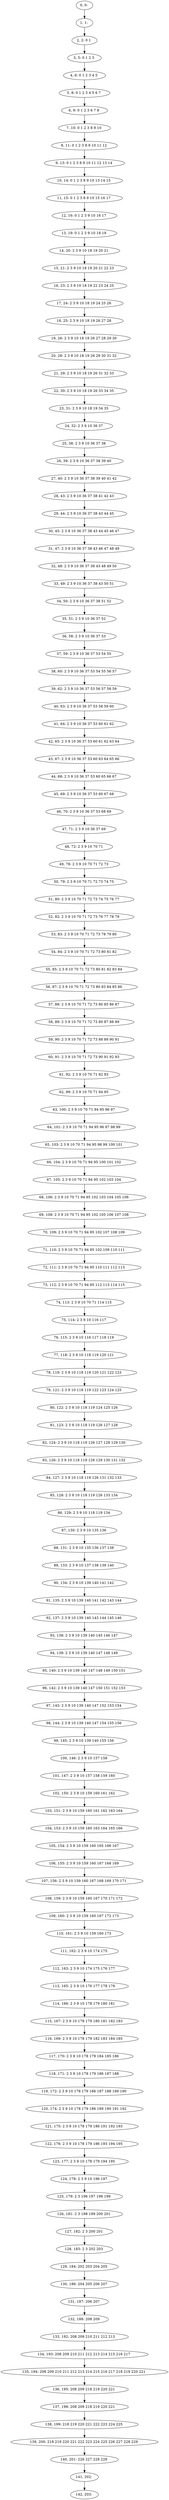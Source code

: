 digraph G {
0[label="0, 0: "];
1[label="1, 1: "];
2[label="2, 2: 0 1 "];
3[label="3, 5: 0 1 2 3 "];
4[label="4, 6: 0 1 2 3 4 5 "];
5[label="5, 8: 0 1 2 3 4 5 6 7 "];
6[label="6, 9: 0 1 2 3 6 7 8 "];
7[label="7, 10: 0 1 2 3 8 9 10 "];
8[label="8, 11: 0 1 2 3 8 9 10 11 12 "];
9[label="9, 13: 0 1 2 3 8 9 10 11 12 13 14 "];
10[label="10, 14: 0 1 2 3 8 9 10 13 14 15 "];
11[label="11, 15: 0 1 2 3 8 9 10 15 16 17 "];
12[label="12, 16: 0 1 2 3 9 10 16 17 "];
13[label="13, 19: 0 1 2 3 9 10 18 19 "];
14[label="14, 20: 2 3 9 10 18 19 20 21 "];
15[label="15, 21: 2 3 9 10 18 19 20 21 22 23 "];
16[label="16, 23: 2 3 9 10 18 19 22 23 24 25 "];
17[label="17, 24: 2 3 9 10 18 19 24 25 26 "];
18[label="18, 25: 2 3 9 10 18 19 26 27 28 "];
19[label="19, 26: 2 3 9 10 18 19 26 27 28 29 30 "];
20[label="20, 28: 2 3 9 10 18 19 26 29 30 31 32 "];
21[label="21, 29: 2 3 9 10 18 19 26 31 32 33 "];
22[label="22, 30: 2 3 9 10 18 19 26 33 34 35 "];
23[label="23, 31: 2 3 9 10 18 19 34 35 "];
24[label="24, 32: 2 3 9 10 36 37 "];
25[label="25, 38: 2 3 9 10 36 37 38 "];
26[label="26, 39: 2 3 9 10 36 37 38 39 40 "];
27[label="27, 40: 2 3 9 10 36 37 38 39 40 41 42 "];
28[label="28, 43: 2 3 9 10 36 37 38 41 42 43 "];
29[label="29, 44: 2 3 9 10 36 37 38 43 44 45 "];
30[label="30, 45: 2 3 9 10 36 37 38 43 44 45 46 47 "];
31[label="31, 47: 2 3 9 10 36 37 38 43 46 47 48 49 "];
32[label="32, 48: 2 3 9 10 36 37 38 43 48 49 50 "];
33[label="33, 49: 2 3 9 10 36 37 38 43 50 51 "];
34[label="34, 50: 2 3 9 10 36 37 38 51 52 "];
35[label="35, 51: 2 3 9 10 36 37 52 "];
36[label="36, 58: 2 3 9 10 36 37 53 "];
37[label="37, 59: 2 3 9 10 36 37 53 54 55 "];
38[label="38, 60: 2 3 9 10 36 37 53 54 55 56 57 "];
39[label="39, 62: 2 3 9 10 36 37 53 56 57 58 59 "];
40[label="40, 63: 2 3 9 10 36 37 53 58 59 60 "];
41[label="41, 64: 2 3 9 10 36 37 53 60 61 62 "];
42[label="42, 65: 2 3 9 10 36 37 53 60 61 62 63 64 "];
43[label="43, 67: 2 3 9 10 36 37 53 60 63 64 65 66 "];
44[label="44, 68: 2 3 9 10 36 37 53 60 65 66 67 "];
45[label="45, 69: 2 3 9 10 36 37 53 60 67 68 "];
46[label="46, 70: 2 3 9 10 36 37 53 68 69 "];
47[label="47, 71: 2 3 9 10 36 37 69 "];
48[label="48, 72: 2 3 9 10 70 71 "];
49[label="49, 78: 2 3 9 10 70 71 72 73 "];
50[label="50, 79: 2 3 9 10 70 71 72 73 74 75 "];
51[label="51, 80: 2 3 9 10 70 71 72 73 74 75 76 77 "];
52[label="52, 82: 2 3 9 10 70 71 72 73 76 77 78 79 "];
53[label="53, 83: 2 3 9 10 70 71 72 73 78 79 80 "];
54[label="54, 84: 2 3 9 10 70 71 72 73 80 81 82 "];
55[label="55, 85: 2 3 9 10 70 71 72 73 80 81 82 83 84 "];
56[label="56, 87: 2 3 9 10 70 71 72 73 80 83 84 85 86 "];
57[label="57, 88: 2 3 9 10 70 71 72 73 80 85 86 87 "];
58[label="58, 89: 2 3 9 10 70 71 72 73 80 87 88 89 "];
59[label="59, 90: 2 3 9 10 70 71 72 73 88 89 90 91 "];
60[label="60, 91: 2 3 9 10 70 71 72 73 90 91 92 93 "];
61[label="61, 92: 2 3 9 10 70 71 92 93 "];
62[label="62, 99: 2 3 9 10 70 71 94 95 "];
63[label="63, 100: 2 3 9 10 70 71 94 95 96 97 "];
64[label="64, 101: 2 3 9 10 70 71 94 95 96 97 98 99 "];
65[label="65, 103: 2 3 9 10 70 71 94 95 98 99 100 101 "];
66[label="66, 104: 2 3 9 10 70 71 94 95 100 101 102 "];
67[label="67, 105: 2 3 9 10 70 71 94 95 102 103 104 "];
68[label="68, 106: 2 3 9 10 70 71 94 95 102 103 104 105 106 "];
69[label="69, 108: 2 3 9 10 70 71 94 95 102 105 106 107 108 "];
70[label="70, 109: 2 3 9 10 70 71 94 95 102 107 108 109 "];
71[label="71, 110: 2 3 9 10 70 71 94 95 102 109 110 111 "];
72[label="72, 111: 2 3 9 10 70 71 94 95 110 111 112 113 "];
73[label="73, 112: 2 3 9 10 70 71 94 95 112 113 114 115 "];
74[label="74, 113: 2 3 9 10 70 71 114 115 "];
75[label="75, 114: 2 3 9 10 116 117 "];
76[label="76, 115: 2 3 9 10 116 117 118 119 "];
77[label="77, 118: 2 3 9 10 118 119 120 121 "];
78[label="78, 119: 2 3 9 10 118 119 120 121 122 123 "];
79[label="79, 121: 2 3 9 10 118 119 122 123 124 125 "];
80[label="80, 122: 2 3 9 10 118 119 124 125 126 "];
81[label="81, 123: 2 3 9 10 118 119 126 127 128 "];
82[label="82, 124: 2 3 9 10 118 119 126 127 128 129 130 "];
83[label="83, 126: 2 3 9 10 118 119 126 129 130 131 132 "];
84[label="84, 127: 2 3 9 10 118 119 126 131 132 133 "];
85[label="85, 128: 2 3 9 10 118 119 126 133 134 "];
86[label="86, 129: 2 3 9 10 118 119 134 "];
87[label="87, 130: 2 3 9 10 135 136 "];
88[label="88, 131: 2 3 9 10 135 136 137 138 "];
89[label="89, 133: 2 3 9 10 137 138 139 140 "];
90[label="90, 134: 2 3 9 10 139 140 141 142 "];
91[label="91, 135: 2 3 9 10 139 140 141 142 143 144 "];
92[label="92, 137: 2 3 9 10 139 140 143 144 145 146 "];
93[label="93, 138: 2 3 9 10 139 140 145 146 147 "];
94[label="94, 139: 2 3 9 10 139 140 147 148 149 "];
95[label="95, 140: 2 3 9 10 139 140 147 148 149 150 151 "];
96[label="96, 142: 2 3 9 10 139 140 147 150 151 152 153 "];
97[label="97, 143: 2 3 9 10 139 140 147 152 153 154 "];
98[label="98, 144: 2 3 9 10 139 140 147 154 155 156 "];
99[label="99, 145: 2 3 9 10 139 140 155 156 "];
100[label="100, 146: 2 3 9 10 157 158 "];
101[label="101, 147: 2 3 9 10 157 158 159 160 "];
102[label="102, 150: 2 3 9 10 159 160 161 162 "];
103[label="103, 151: 2 3 9 10 159 160 161 162 163 164 "];
104[label="104, 153: 2 3 9 10 159 160 163 164 165 166 "];
105[label="105, 154: 2 3 9 10 159 160 165 166 167 "];
106[label="106, 155: 2 3 9 10 159 160 167 168 169 "];
107[label="107, 156: 2 3 9 10 159 160 167 168 169 170 171 "];
108[label="108, 159: 2 3 9 10 159 160 167 170 171 172 "];
109[label="109, 160: 2 3 9 10 159 160 167 172 173 "];
110[label="110, 161: 2 3 9 10 159 160 173 "];
111[label="111, 162: 2 3 9 10 174 175 "];
112[label="112, 163: 2 3 9 10 174 175 176 177 "];
113[label="113, 165: 2 3 9 10 176 177 178 179 "];
114[label="114, 166: 2 3 9 10 178 179 180 181 "];
115[label="115, 167: 2 3 9 10 178 179 180 181 182 183 "];
116[label="116, 169: 2 3 9 10 178 179 182 183 184 185 "];
117[label="117, 170: 2 3 9 10 178 179 184 185 186 "];
118[label="118, 171: 2 3 9 10 178 179 186 187 188 "];
119[label="119, 172: 2 3 9 10 178 179 186 187 188 189 190 "];
120[label="120, 174: 2 3 9 10 178 179 186 189 190 191 192 "];
121[label="121, 175: 2 3 9 10 178 179 186 191 192 193 "];
122[label="122, 176: 2 3 9 10 178 179 186 193 194 195 "];
123[label="123, 177: 2 3 9 10 178 179 194 195 "];
124[label="124, 178: 2 3 9 10 196 197 "];
125[label="125, 179: 2 3 196 197 198 199 "];
126[label="126, 181: 2 3 198 199 200 201 "];
127[label="127, 182: 2 3 200 201 "];
128[label="128, 183: 2 3 202 203 "];
129[label="129, 184: 202 203 204 205 "];
130[label="130, 186: 204 205 206 207 "];
131[label="131, 187: 206 207 "];
132[label="132, 188: 208 209 "];
133[label="133, 192: 208 209 210 211 212 213 "];
134[label="134, 193: 208 209 210 211 212 213 214 215 216 217 "];
135[label="135, 194: 208 209 210 211 212 213 214 215 216 217 218 219 220 221 "];
136[label="136, 195: 208 209 218 219 220 221 "];
137[label="137, 198: 208 209 218 219 220 221 "];
138[label="138, 199: 218 219 220 221 222 223 224 225 "];
139[label="139, 200: 218 219 220 221 222 223 224 225 226 227 228 229 "];
140[label="140, 201: 226 227 228 229 "];
141[label="141, 202: "];
142[label="142, 203: "];
0->1 ;
1->2 ;
2->3 ;
3->4 ;
4->5 ;
5->6 ;
6->7 ;
7->8 ;
8->9 ;
9->10 ;
10->11 ;
11->12 ;
12->13 ;
13->14 ;
14->15 ;
15->16 ;
16->17 ;
17->18 ;
18->19 ;
19->20 ;
20->21 ;
21->22 ;
22->23 ;
23->24 ;
24->25 ;
25->26 ;
26->27 ;
27->28 ;
28->29 ;
29->30 ;
30->31 ;
31->32 ;
32->33 ;
33->34 ;
34->35 ;
35->36 ;
36->37 ;
37->38 ;
38->39 ;
39->40 ;
40->41 ;
41->42 ;
42->43 ;
43->44 ;
44->45 ;
45->46 ;
46->47 ;
47->48 ;
48->49 ;
49->50 ;
50->51 ;
51->52 ;
52->53 ;
53->54 ;
54->55 ;
55->56 ;
56->57 ;
57->58 ;
58->59 ;
59->60 ;
60->61 ;
61->62 ;
62->63 ;
63->64 ;
64->65 ;
65->66 ;
66->67 ;
67->68 ;
68->69 ;
69->70 ;
70->71 ;
71->72 ;
72->73 ;
73->74 ;
74->75 ;
75->76 ;
76->77 ;
77->78 ;
78->79 ;
79->80 ;
80->81 ;
81->82 ;
82->83 ;
83->84 ;
84->85 ;
85->86 ;
86->87 ;
87->88 ;
88->89 ;
89->90 ;
90->91 ;
91->92 ;
92->93 ;
93->94 ;
94->95 ;
95->96 ;
96->97 ;
97->98 ;
98->99 ;
99->100 ;
100->101 ;
101->102 ;
102->103 ;
103->104 ;
104->105 ;
105->106 ;
106->107 ;
107->108 ;
108->109 ;
109->110 ;
110->111 ;
111->112 ;
112->113 ;
113->114 ;
114->115 ;
115->116 ;
116->117 ;
117->118 ;
118->119 ;
119->120 ;
120->121 ;
121->122 ;
122->123 ;
123->124 ;
124->125 ;
125->126 ;
126->127 ;
127->128 ;
128->129 ;
129->130 ;
130->131 ;
131->132 ;
132->133 ;
133->134 ;
134->135 ;
135->136 ;
136->137 ;
137->138 ;
138->139 ;
139->140 ;
140->141 ;
141->142 ;
}
